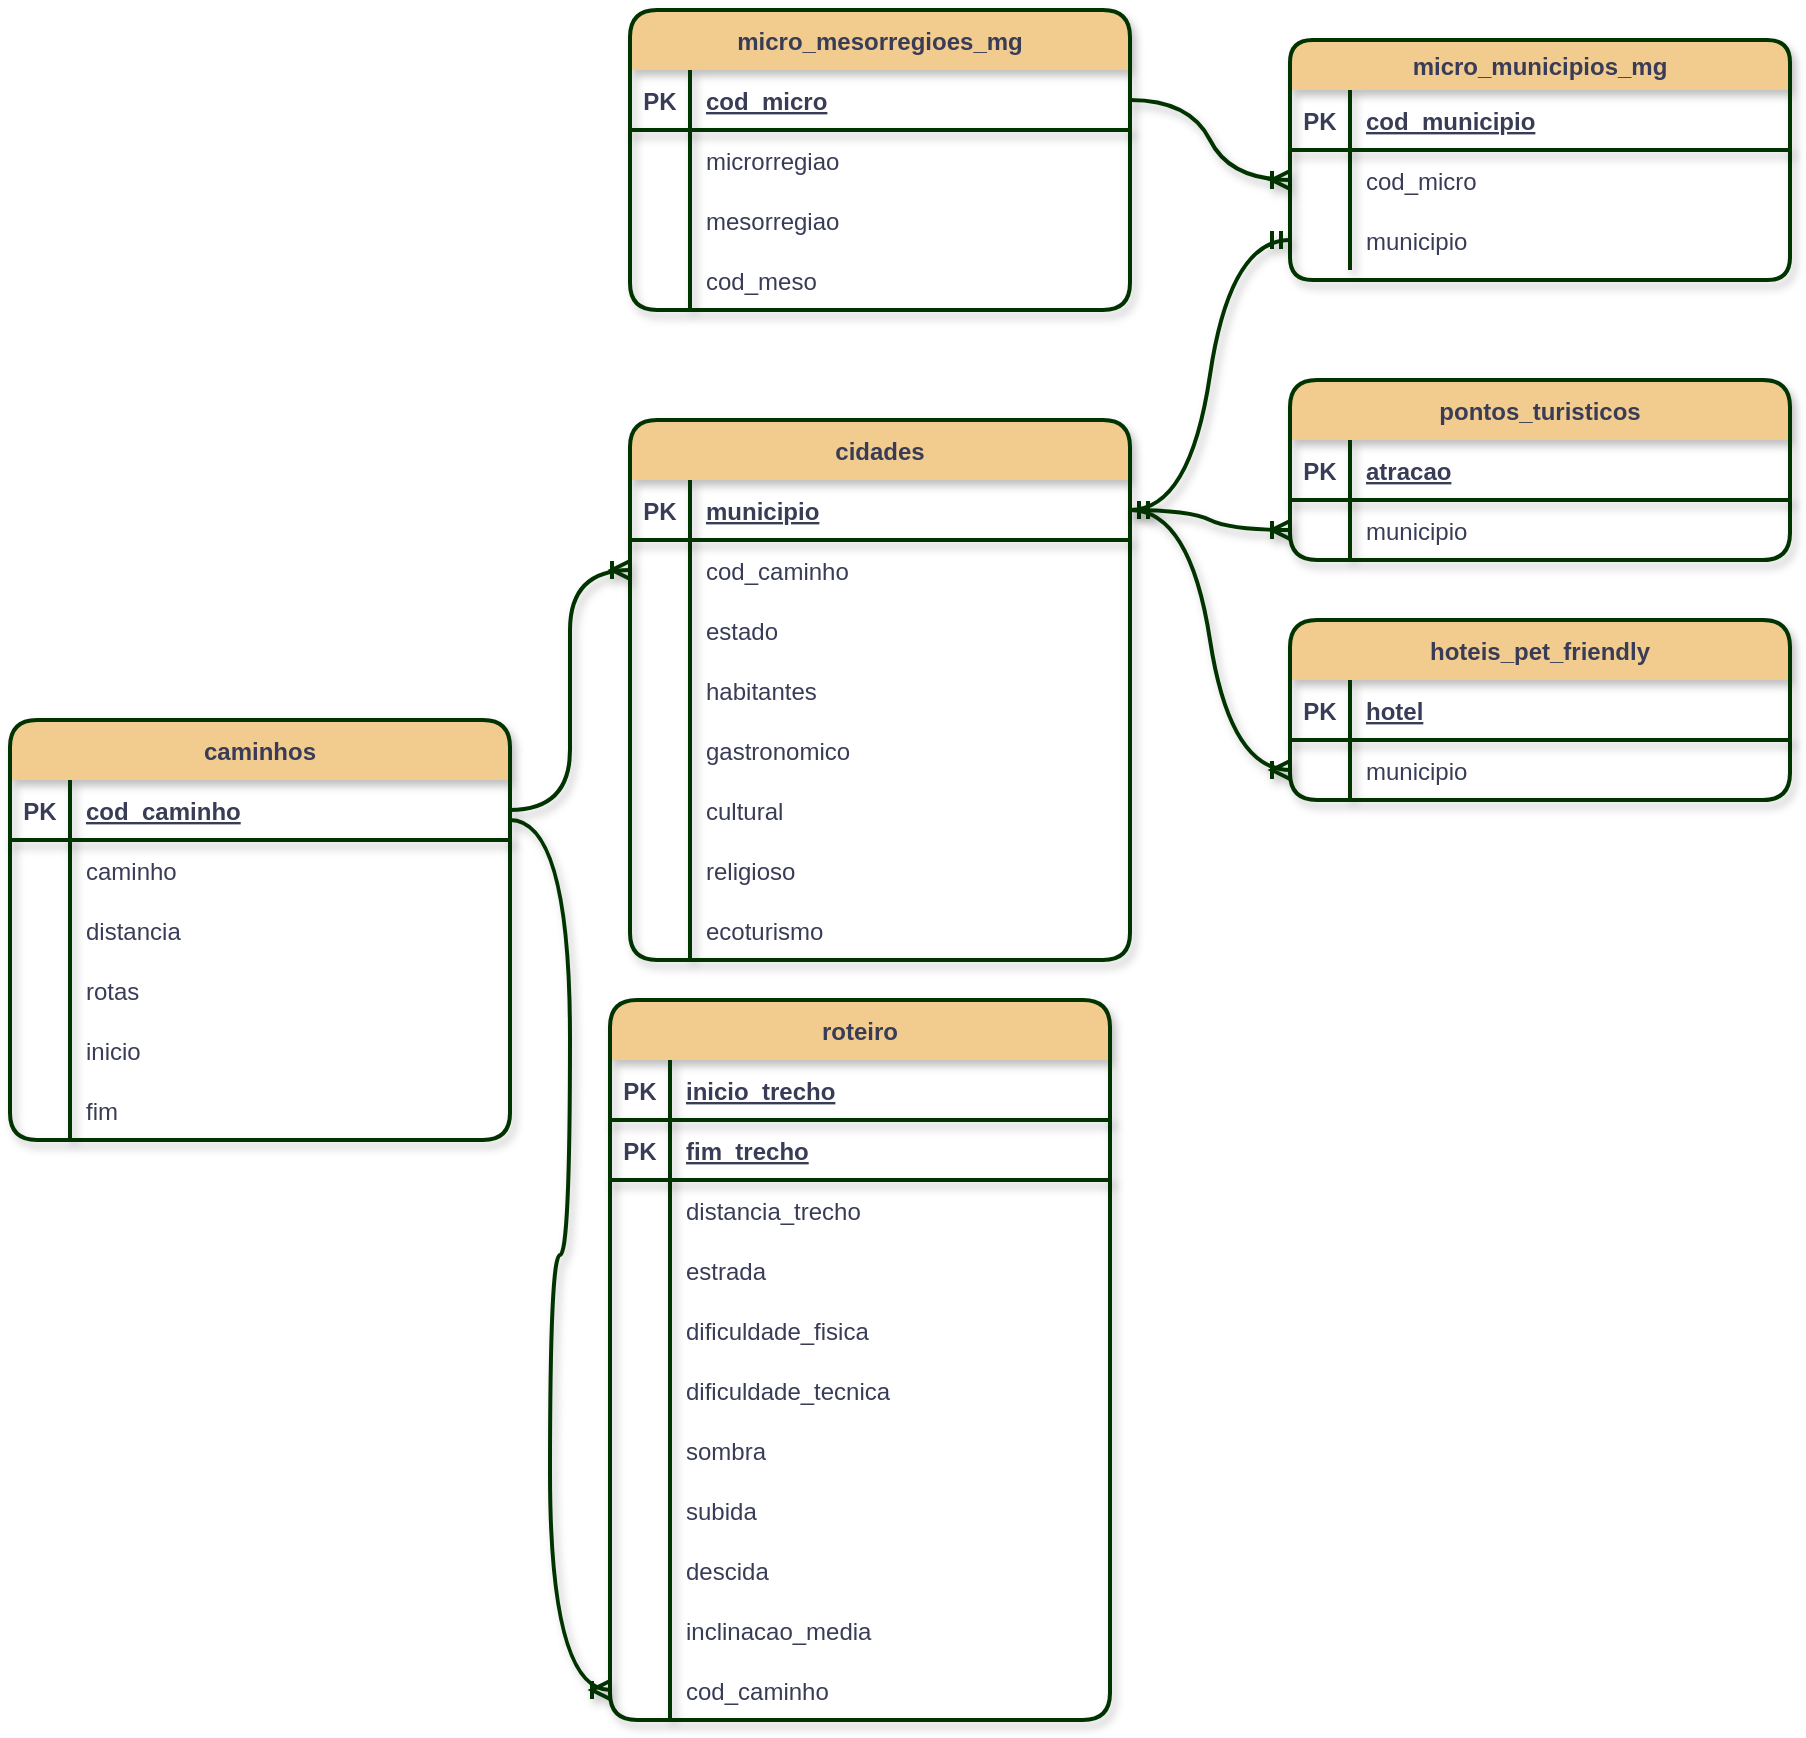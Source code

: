 <mxfile version="17.4.6" type="device"><diagram id="R2lEEEUBdFMjLlhIrx00" name="Page-1"><mxGraphModel dx="4265" dy="479" grid="0" gridSize="10" guides="1" tooltips="1" connect="1" arrows="1" fold="1" page="1" pageScale="1" pageWidth="1700" pageHeight="1100" background="none" math="0" shadow="0" extFonts="Permanent Marker^https://fonts.googleapis.com/css?family=Permanent+Marker"><root><mxCell id="0"/><mxCell id="1" parent="0"/><mxCell id="C-vyLk0tnHw3VtMMgP7b-2" value="cidades" style="shape=table;startSize=30;container=1;collapsible=1;childLayout=tableLayout;fixedRows=1;rowLines=0;fontStyle=1;align=center;resizeLast=1;rounded=1;fillColor=#F2CC8F;strokeColor=#003300;fontColor=#393C56;shadow=1;swimlaneLine=0;strokeWidth=2;" parent="1" vertex="1"><mxGeometry x="-2801" y="323" width="250" height="270" as="geometry"/></mxCell><mxCell id="C-vyLk0tnHw3VtMMgP7b-3" value="" style="shape=partialRectangle;collapsible=0;dropTarget=0;pointerEvents=0;fillColor=none;points=[[0,0.5],[1,0.5]];portConstraint=eastwest;top=0;left=0;right=0;bottom=1;rounded=1;strokeColor=#003300;fontColor=#393C56;shadow=1;swimlaneLine=0;strokeWidth=2;" parent="C-vyLk0tnHw3VtMMgP7b-2" vertex="1"><mxGeometry y="30" width="250" height="30" as="geometry"/></mxCell><mxCell id="C-vyLk0tnHw3VtMMgP7b-4" value="PK" style="shape=partialRectangle;overflow=hidden;connectable=0;fillColor=none;top=0;left=0;bottom=0;right=0;fontStyle=1;rounded=1;strokeColor=#003300;fontColor=#393C56;shadow=1;swimlaneLine=0;strokeWidth=2;" parent="C-vyLk0tnHw3VtMMgP7b-3" vertex="1"><mxGeometry width="30" height="30" as="geometry"><mxRectangle width="30" height="30" as="alternateBounds"/></mxGeometry></mxCell><mxCell id="C-vyLk0tnHw3VtMMgP7b-5" value="municipio" style="shape=partialRectangle;overflow=hidden;connectable=0;fillColor=none;top=0;left=0;bottom=0;right=0;align=left;spacingLeft=6;fontStyle=5;rounded=1;strokeColor=#003300;fontColor=#393C56;shadow=1;swimlaneLine=0;strokeWidth=2;" parent="C-vyLk0tnHw3VtMMgP7b-3" vertex="1"><mxGeometry x="30" width="220" height="30" as="geometry"><mxRectangle width="220" height="30" as="alternateBounds"/></mxGeometry></mxCell><mxCell id="C-vyLk0tnHw3VtMMgP7b-6" value="" style="shape=partialRectangle;collapsible=0;dropTarget=0;pointerEvents=0;fillColor=none;points=[[0,0.5],[1,0.5]];portConstraint=eastwest;top=0;left=0;right=0;bottom=0;rounded=1;strokeColor=#003300;fontColor=#393C56;shadow=1;swimlaneLine=0;strokeWidth=2;" parent="C-vyLk0tnHw3VtMMgP7b-2" vertex="1"><mxGeometry y="60" width="250" height="30" as="geometry"/></mxCell><mxCell id="C-vyLk0tnHw3VtMMgP7b-7" value="" style="shape=partialRectangle;overflow=hidden;connectable=0;fillColor=none;top=0;left=0;bottom=0;right=0;rounded=1;strokeColor=#003300;fontColor=#393C56;shadow=1;swimlaneLine=0;strokeWidth=2;" parent="C-vyLk0tnHw3VtMMgP7b-6" vertex="1"><mxGeometry width="30" height="30" as="geometry"><mxRectangle width="30" height="30" as="alternateBounds"/></mxGeometry></mxCell><mxCell id="C-vyLk0tnHw3VtMMgP7b-8" value="cod_caminho" style="shape=partialRectangle;overflow=hidden;connectable=0;fillColor=none;top=0;left=0;bottom=0;right=0;align=left;spacingLeft=6;rounded=1;strokeColor=#003300;fontColor=#393C56;shadow=1;swimlaneLine=0;strokeWidth=2;" parent="C-vyLk0tnHw3VtMMgP7b-6" vertex="1"><mxGeometry x="30" width="220" height="30" as="geometry"><mxRectangle width="220" height="30" as="alternateBounds"/></mxGeometry></mxCell><mxCell id="C-vyLk0tnHw3VtMMgP7b-9" value="" style="shape=partialRectangle;collapsible=0;dropTarget=0;pointerEvents=0;fillColor=none;points=[[0,0.5],[1,0.5]];portConstraint=eastwest;top=0;left=0;right=0;bottom=0;rounded=1;strokeColor=#003300;fontColor=#393C56;shadow=1;swimlaneLine=0;strokeWidth=2;" parent="C-vyLk0tnHw3VtMMgP7b-2" vertex="1"><mxGeometry y="90" width="250" height="30" as="geometry"/></mxCell><mxCell id="C-vyLk0tnHw3VtMMgP7b-10" value="" style="shape=partialRectangle;overflow=hidden;connectable=0;fillColor=none;top=0;left=0;bottom=0;right=0;rounded=1;strokeColor=#003300;fontColor=#393C56;shadow=1;swimlaneLine=0;strokeWidth=2;" parent="C-vyLk0tnHw3VtMMgP7b-9" vertex="1"><mxGeometry width="30" height="30" as="geometry"><mxRectangle width="30" height="30" as="alternateBounds"/></mxGeometry></mxCell><mxCell id="C-vyLk0tnHw3VtMMgP7b-11" value="estado" style="shape=partialRectangle;overflow=hidden;connectable=0;fillColor=none;top=0;left=0;bottom=0;right=0;align=left;spacingLeft=6;rounded=1;strokeColor=#003300;fontColor=#393C56;shadow=1;swimlaneLine=0;strokeWidth=2;" parent="C-vyLk0tnHw3VtMMgP7b-9" vertex="1"><mxGeometry x="30" width="220" height="30" as="geometry"><mxRectangle width="220" height="30" as="alternateBounds"/></mxGeometry></mxCell><mxCell id="z3Xv3jZeaqeM6f0iWQsN-50" value="" style="shape=partialRectangle;collapsible=0;dropTarget=0;pointerEvents=0;fillColor=none;points=[[0,0.5],[1,0.5]];portConstraint=eastwest;top=0;left=0;right=0;bottom=0;rounded=1;strokeColor=#003300;fontColor=#393C56;shadow=1;swimlaneLine=0;strokeWidth=2;" vertex="1" parent="C-vyLk0tnHw3VtMMgP7b-2"><mxGeometry y="120" width="250" height="30" as="geometry"/></mxCell><mxCell id="z3Xv3jZeaqeM6f0iWQsN-51" value="" style="shape=partialRectangle;overflow=hidden;connectable=0;fillColor=none;top=0;left=0;bottom=0;right=0;rounded=1;strokeColor=#003300;fontColor=#393C56;shadow=1;swimlaneLine=0;strokeWidth=2;" vertex="1" parent="z3Xv3jZeaqeM6f0iWQsN-50"><mxGeometry width="30" height="30" as="geometry"><mxRectangle width="30" height="30" as="alternateBounds"/></mxGeometry></mxCell><mxCell id="z3Xv3jZeaqeM6f0iWQsN-52" value="habitantes" style="shape=partialRectangle;overflow=hidden;connectable=0;fillColor=none;top=0;left=0;bottom=0;right=0;align=left;spacingLeft=6;rounded=1;strokeColor=#003300;fontColor=#393C56;shadow=1;swimlaneLine=0;strokeWidth=2;" vertex="1" parent="z3Xv3jZeaqeM6f0iWQsN-50"><mxGeometry x="30" width="220" height="30" as="geometry"><mxRectangle width="220" height="30" as="alternateBounds"/></mxGeometry></mxCell><mxCell id="z3Xv3jZeaqeM6f0iWQsN-53" value="" style="shape=partialRectangle;collapsible=0;dropTarget=0;pointerEvents=0;fillColor=none;points=[[0,0.5],[1,0.5]];portConstraint=eastwest;top=0;left=0;right=0;bottom=0;rounded=1;strokeColor=#003300;fontColor=#393C56;shadow=1;swimlaneLine=0;strokeWidth=2;" vertex="1" parent="C-vyLk0tnHw3VtMMgP7b-2"><mxGeometry y="150" width="250" height="30" as="geometry"/></mxCell><mxCell id="z3Xv3jZeaqeM6f0iWQsN-54" value="" style="shape=partialRectangle;overflow=hidden;connectable=0;fillColor=none;top=0;left=0;bottom=0;right=0;rounded=1;strokeColor=#003300;fontColor=#393C56;shadow=1;swimlaneLine=0;strokeWidth=2;" vertex="1" parent="z3Xv3jZeaqeM6f0iWQsN-53"><mxGeometry width="30" height="30" as="geometry"><mxRectangle width="30" height="30" as="alternateBounds"/></mxGeometry></mxCell><mxCell id="z3Xv3jZeaqeM6f0iWQsN-55" value="gastronomico" style="shape=partialRectangle;overflow=hidden;connectable=0;fillColor=none;top=0;left=0;bottom=0;right=0;align=left;spacingLeft=6;rounded=1;strokeColor=#003300;fontColor=#393C56;shadow=1;swimlaneLine=0;strokeWidth=2;" vertex="1" parent="z3Xv3jZeaqeM6f0iWQsN-53"><mxGeometry x="30" width="220" height="30" as="geometry"><mxRectangle width="220" height="30" as="alternateBounds"/></mxGeometry></mxCell><mxCell id="z3Xv3jZeaqeM6f0iWQsN-63" value="" style="shape=partialRectangle;collapsible=0;dropTarget=0;pointerEvents=0;fillColor=none;points=[[0,0.5],[1,0.5]];portConstraint=eastwest;top=0;left=0;right=0;bottom=0;rounded=1;strokeColor=#003300;fontColor=#393C56;shadow=1;swimlaneLine=0;strokeWidth=2;" vertex="1" parent="C-vyLk0tnHw3VtMMgP7b-2"><mxGeometry y="180" width="250" height="30" as="geometry"/></mxCell><mxCell id="z3Xv3jZeaqeM6f0iWQsN-64" value="" style="shape=partialRectangle;overflow=hidden;connectable=0;fillColor=none;top=0;left=0;bottom=0;right=0;rounded=1;strokeColor=#003300;fontColor=#393C56;shadow=1;swimlaneLine=0;strokeWidth=2;" vertex="1" parent="z3Xv3jZeaqeM6f0iWQsN-63"><mxGeometry width="30" height="30" as="geometry"><mxRectangle width="30" height="30" as="alternateBounds"/></mxGeometry></mxCell><mxCell id="z3Xv3jZeaqeM6f0iWQsN-65" value="cultural" style="shape=partialRectangle;overflow=hidden;connectable=0;fillColor=none;top=0;left=0;bottom=0;right=0;align=left;spacingLeft=6;rounded=1;strokeColor=#003300;fontColor=#393C56;shadow=1;swimlaneLine=0;strokeWidth=2;" vertex="1" parent="z3Xv3jZeaqeM6f0iWQsN-63"><mxGeometry x="30" width="220" height="30" as="geometry"><mxRectangle width="220" height="30" as="alternateBounds"/></mxGeometry></mxCell><mxCell id="z3Xv3jZeaqeM6f0iWQsN-60" value="" style="shape=partialRectangle;collapsible=0;dropTarget=0;pointerEvents=0;fillColor=none;points=[[0,0.5],[1,0.5]];portConstraint=eastwest;top=0;left=0;right=0;bottom=0;rounded=1;strokeColor=#003300;fontColor=#393C56;shadow=1;swimlaneLine=0;strokeWidth=2;" vertex="1" parent="C-vyLk0tnHw3VtMMgP7b-2"><mxGeometry y="210" width="250" height="30" as="geometry"/></mxCell><mxCell id="z3Xv3jZeaqeM6f0iWQsN-61" value="" style="shape=partialRectangle;overflow=hidden;connectable=0;fillColor=none;top=0;left=0;bottom=0;right=0;rounded=1;strokeColor=#003300;fontColor=#393C56;shadow=1;swimlaneLine=0;strokeWidth=2;" vertex="1" parent="z3Xv3jZeaqeM6f0iWQsN-60"><mxGeometry width="30" height="30" as="geometry"><mxRectangle width="30" height="30" as="alternateBounds"/></mxGeometry></mxCell><mxCell id="z3Xv3jZeaqeM6f0iWQsN-62" value="religioso" style="shape=partialRectangle;overflow=hidden;connectable=0;fillColor=none;top=0;left=0;bottom=0;right=0;align=left;spacingLeft=6;rounded=1;strokeColor=#003300;fontColor=#393C56;shadow=1;swimlaneLine=0;strokeWidth=2;" vertex="1" parent="z3Xv3jZeaqeM6f0iWQsN-60"><mxGeometry x="30" width="220" height="30" as="geometry"><mxRectangle width="220" height="30" as="alternateBounds"/></mxGeometry></mxCell><mxCell id="z3Xv3jZeaqeM6f0iWQsN-56" value="" style="shape=partialRectangle;collapsible=0;dropTarget=0;pointerEvents=0;fillColor=none;points=[[0,0.5],[1,0.5]];portConstraint=eastwest;top=0;left=0;right=0;bottom=0;rounded=1;strokeColor=#003300;fontColor=#393C56;shadow=1;swimlaneLine=0;strokeWidth=2;" vertex="1" parent="C-vyLk0tnHw3VtMMgP7b-2"><mxGeometry y="240" width="250" height="30" as="geometry"/></mxCell><mxCell id="z3Xv3jZeaqeM6f0iWQsN-57" value="" style="shape=partialRectangle;overflow=hidden;connectable=0;fillColor=none;top=0;left=0;bottom=0;right=0;rounded=1;strokeColor=#003300;fontColor=#393C56;shadow=1;swimlaneLine=0;strokeWidth=2;" vertex="1" parent="z3Xv3jZeaqeM6f0iWQsN-56"><mxGeometry width="30" height="30" as="geometry"><mxRectangle width="30" height="30" as="alternateBounds"/></mxGeometry></mxCell><mxCell id="z3Xv3jZeaqeM6f0iWQsN-58" value="ecoturismo" style="shape=partialRectangle;overflow=hidden;connectable=0;fillColor=none;top=0;left=0;bottom=0;right=0;align=left;spacingLeft=6;rounded=1;strokeColor=#003300;fontColor=#393C56;shadow=1;swimlaneLine=0;strokeWidth=2;" vertex="1" parent="z3Xv3jZeaqeM6f0iWQsN-56"><mxGeometry x="30" width="220" height="30" as="geometry"><mxRectangle width="220" height="30" as="alternateBounds"/></mxGeometry></mxCell><mxCell id="C-vyLk0tnHw3VtMMgP7b-13" value="hoteis_pet_friendly" style="shape=table;startSize=30;container=1;collapsible=1;childLayout=tableLayout;fixedRows=1;rowLines=0;fontStyle=1;align=center;resizeLast=1;rounded=1;fillColor=#F2CC8F;strokeColor=#003300;fontColor=#393C56;shadow=1;swimlaneLine=0;strokeWidth=2;" parent="1" vertex="1"><mxGeometry x="-2471" y="423" width="250" height="90" as="geometry"/></mxCell><mxCell id="C-vyLk0tnHw3VtMMgP7b-14" value="" style="shape=partialRectangle;collapsible=0;dropTarget=0;pointerEvents=0;fillColor=none;points=[[0,0.5],[1,0.5]];portConstraint=eastwest;top=0;left=0;right=0;bottom=1;rounded=1;strokeColor=#003300;fontColor=#393C56;shadow=1;swimlaneLine=0;strokeWidth=2;" parent="C-vyLk0tnHw3VtMMgP7b-13" vertex="1"><mxGeometry y="30" width="250" height="30" as="geometry"/></mxCell><mxCell id="C-vyLk0tnHw3VtMMgP7b-15" value="PK" style="shape=partialRectangle;overflow=hidden;connectable=0;fillColor=none;top=0;left=0;bottom=0;right=0;fontStyle=1;rounded=1;strokeColor=#003300;fontColor=#393C56;shadow=1;swimlaneLine=0;strokeWidth=2;" parent="C-vyLk0tnHw3VtMMgP7b-14" vertex="1"><mxGeometry width="30" height="30" as="geometry"><mxRectangle width="30" height="30" as="alternateBounds"/></mxGeometry></mxCell><mxCell id="C-vyLk0tnHw3VtMMgP7b-16" value="hotel" style="shape=partialRectangle;overflow=hidden;connectable=0;fillColor=none;top=0;left=0;bottom=0;right=0;align=left;spacingLeft=6;fontStyle=5;rounded=1;strokeColor=#003300;fontColor=#393C56;shadow=1;swimlaneLine=0;strokeWidth=2;" parent="C-vyLk0tnHw3VtMMgP7b-14" vertex="1"><mxGeometry x="30" width="220" height="30" as="geometry"><mxRectangle width="220" height="30" as="alternateBounds"/></mxGeometry></mxCell><mxCell id="C-vyLk0tnHw3VtMMgP7b-17" value="" style="shape=partialRectangle;collapsible=0;dropTarget=0;pointerEvents=0;fillColor=none;points=[[0,0.5],[1,0.5]];portConstraint=eastwest;top=0;left=0;right=0;bottom=0;rounded=1;strokeColor=#003300;fontColor=#393C56;shadow=1;swimlaneLine=0;strokeWidth=2;" parent="C-vyLk0tnHw3VtMMgP7b-13" vertex="1"><mxGeometry y="60" width="250" height="30" as="geometry"/></mxCell><mxCell id="C-vyLk0tnHw3VtMMgP7b-18" value="" style="shape=partialRectangle;overflow=hidden;connectable=0;fillColor=none;top=0;left=0;bottom=0;right=0;rounded=1;strokeColor=#003300;fontColor=#393C56;shadow=1;swimlaneLine=0;strokeWidth=2;" parent="C-vyLk0tnHw3VtMMgP7b-17" vertex="1"><mxGeometry width="30" height="30" as="geometry"><mxRectangle width="30" height="30" as="alternateBounds"/></mxGeometry></mxCell><mxCell id="C-vyLk0tnHw3VtMMgP7b-19" value="municipio" style="shape=partialRectangle;overflow=hidden;connectable=0;fillColor=none;top=0;left=0;bottom=0;right=0;align=left;spacingLeft=6;rounded=1;strokeColor=#003300;fontColor=#393C56;shadow=1;swimlaneLine=0;strokeWidth=2;" parent="C-vyLk0tnHw3VtMMgP7b-17" vertex="1"><mxGeometry x="30" width="220" height="30" as="geometry"><mxRectangle width="220" height="30" as="alternateBounds"/></mxGeometry></mxCell><mxCell id="C-vyLk0tnHw3VtMMgP7b-23" value="caminhos" style="shape=table;startSize=30;container=1;collapsible=1;childLayout=tableLayout;fixedRows=1;rowLines=0;fontStyle=1;align=center;resizeLast=1;rounded=1;fillColor=#F2CC8F;strokeColor=#003300;fontColor=#393C56;swimlaneFillColor=none;gradientColor=none;shadow=1;swimlaneLine=0;strokeWidth=2;" parent="1" vertex="1"><mxGeometry x="-3111" y="473" width="250" height="210" as="geometry"/></mxCell><mxCell id="C-vyLk0tnHw3VtMMgP7b-24" value="" style="shape=partialRectangle;collapsible=0;dropTarget=0;pointerEvents=0;fillColor=none;points=[[0,0.5],[1,0.5]];portConstraint=eastwest;top=0;left=0;right=0;bottom=1;rounded=1;strokeColor=#003300;fontColor=#393C56;shadow=1;swimlaneLine=0;strokeWidth=2;" parent="C-vyLk0tnHw3VtMMgP7b-23" vertex="1"><mxGeometry y="30" width="250" height="30" as="geometry"/></mxCell><mxCell id="C-vyLk0tnHw3VtMMgP7b-25" value="PK" style="shape=partialRectangle;overflow=hidden;connectable=0;fillColor=none;top=0;left=0;bottom=0;right=0;fontStyle=1;rounded=1;strokeColor=#003300;fontColor=#393C56;shadow=1;swimlaneLine=0;strokeWidth=2;" parent="C-vyLk0tnHw3VtMMgP7b-24" vertex="1"><mxGeometry width="30" height="30" as="geometry"><mxRectangle width="30" height="30" as="alternateBounds"/></mxGeometry></mxCell><mxCell id="C-vyLk0tnHw3VtMMgP7b-26" value="cod_caminho" style="shape=partialRectangle;overflow=hidden;connectable=0;fillColor=none;top=0;left=0;bottom=0;right=0;align=left;spacingLeft=6;fontStyle=5;rounded=1;strokeColor=#003300;fontColor=#393C56;shadow=1;swimlaneLine=0;strokeWidth=2;" parent="C-vyLk0tnHw3VtMMgP7b-24" vertex="1"><mxGeometry x="30" width="220" height="30" as="geometry"><mxRectangle width="220" height="30" as="alternateBounds"/></mxGeometry></mxCell><mxCell id="C-vyLk0tnHw3VtMMgP7b-27" value="" style="shape=partialRectangle;collapsible=0;dropTarget=0;pointerEvents=0;fillColor=none;points=[[0,0.5],[1,0.5]];portConstraint=eastwest;top=0;left=0;right=0;bottom=0;rounded=1;strokeColor=#003300;fontColor=#393C56;shadow=1;swimlaneLine=0;strokeWidth=2;" parent="C-vyLk0tnHw3VtMMgP7b-23" vertex="1"><mxGeometry y="60" width="250" height="30" as="geometry"/></mxCell><mxCell id="C-vyLk0tnHw3VtMMgP7b-28" value="" style="shape=partialRectangle;overflow=hidden;connectable=0;fillColor=none;top=0;left=0;bottom=0;right=0;rounded=1;strokeColor=#003300;fontColor=#393C56;shadow=1;swimlaneLine=0;strokeWidth=2;" parent="C-vyLk0tnHw3VtMMgP7b-27" vertex="1"><mxGeometry width="30" height="30" as="geometry"><mxRectangle width="30" height="30" as="alternateBounds"/></mxGeometry></mxCell><mxCell id="C-vyLk0tnHw3VtMMgP7b-29" value="caminho" style="shape=partialRectangle;overflow=hidden;connectable=0;fillColor=none;top=0;left=0;bottom=0;right=0;align=left;spacingLeft=6;rounded=1;strokeColor=#003300;fontColor=#393C56;shadow=1;swimlaneLine=0;strokeWidth=2;" parent="C-vyLk0tnHw3VtMMgP7b-27" vertex="1"><mxGeometry x="30" width="220" height="30" as="geometry"><mxRectangle width="220" height="30" as="alternateBounds"/></mxGeometry></mxCell><mxCell id="z3Xv3jZeaqeM6f0iWQsN-38" value="" style="shape=partialRectangle;collapsible=0;dropTarget=0;pointerEvents=0;fillColor=none;points=[[0,0.5],[1,0.5]];portConstraint=eastwest;top=0;left=0;right=0;bottom=0;rounded=1;strokeColor=#003300;fontColor=#393C56;shadow=1;swimlaneLine=0;strokeWidth=2;" vertex="1" parent="C-vyLk0tnHw3VtMMgP7b-23"><mxGeometry y="90" width="250" height="30" as="geometry"/></mxCell><mxCell id="z3Xv3jZeaqeM6f0iWQsN-39" value="" style="shape=partialRectangle;overflow=hidden;connectable=0;fillColor=none;top=0;left=0;bottom=0;right=0;rounded=1;strokeColor=#003300;fontColor=#393C56;shadow=1;swimlaneLine=0;strokeWidth=2;" vertex="1" parent="z3Xv3jZeaqeM6f0iWQsN-38"><mxGeometry width="30" height="30" as="geometry"><mxRectangle width="30" height="30" as="alternateBounds"/></mxGeometry></mxCell><mxCell id="z3Xv3jZeaqeM6f0iWQsN-40" value="distancia" style="shape=partialRectangle;overflow=hidden;connectable=0;fillColor=none;top=0;left=0;bottom=0;right=0;align=left;spacingLeft=6;rounded=1;strokeColor=#003300;fontColor=#393C56;shadow=1;swimlaneLine=0;strokeWidth=2;" vertex="1" parent="z3Xv3jZeaqeM6f0iWQsN-38"><mxGeometry x="30" width="220" height="30" as="geometry"><mxRectangle width="220" height="30" as="alternateBounds"/></mxGeometry></mxCell><mxCell id="z3Xv3jZeaqeM6f0iWQsN-41" value="" style="shape=partialRectangle;collapsible=0;dropTarget=0;pointerEvents=0;fillColor=none;points=[[0,0.5],[1,0.5]];portConstraint=eastwest;top=0;left=0;right=0;bottom=0;rounded=1;strokeColor=#003300;fontColor=#393C56;shadow=1;swimlaneLine=0;strokeWidth=2;" vertex="1" parent="C-vyLk0tnHw3VtMMgP7b-23"><mxGeometry y="120" width="250" height="30" as="geometry"/></mxCell><mxCell id="z3Xv3jZeaqeM6f0iWQsN-42" value="" style="shape=partialRectangle;overflow=hidden;connectable=0;fillColor=none;top=0;left=0;bottom=0;right=0;rounded=1;strokeColor=#003300;fontColor=#393C56;shadow=1;swimlaneLine=0;strokeWidth=2;" vertex="1" parent="z3Xv3jZeaqeM6f0iWQsN-41"><mxGeometry width="30" height="30" as="geometry"><mxRectangle width="30" height="30" as="alternateBounds"/></mxGeometry></mxCell><mxCell id="z3Xv3jZeaqeM6f0iWQsN-43" value="rotas" style="shape=partialRectangle;overflow=hidden;connectable=0;fillColor=none;top=0;left=0;bottom=0;right=0;align=left;spacingLeft=6;rounded=1;strokeColor=#003300;fontColor=#393C56;shadow=1;swimlaneLine=0;strokeWidth=2;" vertex="1" parent="z3Xv3jZeaqeM6f0iWQsN-41"><mxGeometry x="30" width="220" height="30" as="geometry"><mxRectangle width="220" height="30" as="alternateBounds"/></mxGeometry></mxCell><mxCell id="z3Xv3jZeaqeM6f0iWQsN-44" value="" style="shape=partialRectangle;collapsible=0;dropTarget=0;pointerEvents=0;fillColor=none;points=[[0,0.5],[1,0.5]];portConstraint=eastwest;top=0;left=0;right=0;bottom=0;rounded=1;strokeColor=#003300;fontColor=#393C56;shadow=1;swimlaneLine=0;strokeWidth=2;" vertex="1" parent="C-vyLk0tnHw3VtMMgP7b-23"><mxGeometry y="150" width="250" height="30" as="geometry"/></mxCell><mxCell id="z3Xv3jZeaqeM6f0iWQsN-45" value="" style="shape=partialRectangle;overflow=hidden;connectable=0;fillColor=none;top=0;left=0;bottom=0;right=0;rounded=1;strokeColor=#003300;fontColor=#393C56;shadow=1;swimlaneLine=0;strokeWidth=2;" vertex="1" parent="z3Xv3jZeaqeM6f0iWQsN-44"><mxGeometry width="30" height="30" as="geometry"><mxRectangle width="30" height="30" as="alternateBounds"/></mxGeometry></mxCell><mxCell id="z3Xv3jZeaqeM6f0iWQsN-46" value="inicio" style="shape=partialRectangle;overflow=hidden;connectable=0;fillColor=none;top=0;left=0;bottom=0;right=0;align=left;spacingLeft=6;rounded=1;strokeColor=#003300;fontColor=#393C56;shadow=1;swimlaneLine=0;strokeWidth=2;" vertex="1" parent="z3Xv3jZeaqeM6f0iWQsN-44"><mxGeometry x="30" width="220" height="30" as="geometry"><mxRectangle width="220" height="30" as="alternateBounds"/></mxGeometry></mxCell><mxCell id="z3Xv3jZeaqeM6f0iWQsN-47" value="" style="shape=partialRectangle;collapsible=0;dropTarget=0;pointerEvents=0;fillColor=none;points=[[0,0.5],[1,0.5]];portConstraint=eastwest;top=0;left=0;right=0;bottom=0;rounded=1;strokeColor=#003300;fontColor=#393C56;shadow=1;swimlaneLine=0;strokeWidth=2;" vertex="1" parent="C-vyLk0tnHw3VtMMgP7b-23"><mxGeometry y="180" width="250" height="30" as="geometry"/></mxCell><mxCell id="z3Xv3jZeaqeM6f0iWQsN-48" value="" style="shape=partialRectangle;overflow=hidden;connectable=0;fillColor=none;top=0;left=0;bottom=0;right=0;rounded=1;strokeColor=#003300;fontColor=#393C56;shadow=1;swimlaneLine=0;strokeWidth=2;" vertex="1" parent="z3Xv3jZeaqeM6f0iWQsN-47"><mxGeometry width="30" height="30" as="geometry"><mxRectangle width="30" height="30" as="alternateBounds"/></mxGeometry></mxCell><mxCell id="z3Xv3jZeaqeM6f0iWQsN-49" value="fim" style="shape=partialRectangle;overflow=hidden;connectable=0;fillColor=none;top=0;left=0;bottom=0;right=0;align=left;spacingLeft=6;rounded=1;strokeColor=#003300;fontColor=#393C56;shadow=1;swimlaneLine=0;strokeWidth=2;" vertex="1" parent="z3Xv3jZeaqeM6f0iWQsN-47"><mxGeometry x="30" width="220" height="30" as="geometry"><mxRectangle width="220" height="30" as="alternateBounds"/></mxGeometry></mxCell><object label="micro_mesorregioes_mg" id="z3Xv3jZeaqeM6f0iWQsN-1"><mxCell style="shape=table;startSize=30;container=1;collapsible=1;childLayout=tableLayout;fixedRows=1;rowLines=0;fontStyle=1;align=center;resizeLast=1;rounded=1;fillColor=#F2CC8F;strokeColor=#003300;fontColor=#393C56;shadow=1;swimlaneLine=0;strokeWidth=2;" vertex="1" parent="1"><mxGeometry x="-2801" y="118" width="250" height="150" as="geometry"><mxRectangle x="50" y="30" width="160" height="30" as="alternateBounds"/></mxGeometry></mxCell></object><mxCell id="z3Xv3jZeaqeM6f0iWQsN-2" value="" style="shape=partialRectangle;collapsible=0;dropTarget=0;pointerEvents=0;fillColor=none;points=[[0,0.5],[1,0.5]];portConstraint=eastwest;top=0;left=0;right=0;bottom=1;rounded=1;strokeColor=#003300;fontColor=#393C56;shadow=1;swimlaneLine=0;strokeWidth=2;" vertex="1" parent="z3Xv3jZeaqeM6f0iWQsN-1"><mxGeometry y="30" width="250" height="30" as="geometry"/></mxCell><mxCell id="z3Xv3jZeaqeM6f0iWQsN-3" value="PK" style="shape=partialRectangle;overflow=hidden;connectable=0;fillColor=none;top=0;left=0;bottom=0;right=0;fontStyle=1;rounded=1;strokeColor=#003300;fontColor=#393C56;shadow=1;swimlaneLine=0;strokeWidth=2;" vertex="1" parent="z3Xv3jZeaqeM6f0iWQsN-2"><mxGeometry width="30" height="30" as="geometry"><mxRectangle width="30" height="30" as="alternateBounds"/></mxGeometry></mxCell><mxCell id="z3Xv3jZeaqeM6f0iWQsN-4" value="cod_micro" style="shape=partialRectangle;overflow=hidden;connectable=0;fillColor=none;top=0;left=0;bottom=0;right=0;align=left;spacingLeft=6;fontStyle=5;rounded=1;strokeColor=#003300;fontColor=#393C56;shadow=1;swimlaneLine=0;strokeWidth=2;" vertex="1" parent="z3Xv3jZeaqeM6f0iWQsN-2"><mxGeometry x="30" width="220" height="30" as="geometry"><mxRectangle width="220" height="30" as="alternateBounds"/></mxGeometry></mxCell><mxCell id="z3Xv3jZeaqeM6f0iWQsN-5" value="" style="shape=partialRectangle;collapsible=0;dropTarget=0;pointerEvents=0;fillColor=none;points=[[0,0.5],[1,0.5]];portConstraint=eastwest;top=0;left=0;right=0;bottom=0;rounded=1;strokeColor=#003300;fontColor=#393C56;shadow=1;swimlaneLine=0;strokeWidth=2;" vertex="1" parent="z3Xv3jZeaqeM6f0iWQsN-1"><mxGeometry y="60" width="250" height="30" as="geometry"/></mxCell><mxCell id="z3Xv3jZeaqeM6f0iWQsN-6" value="" style="shape=partialRectangle;overflow=hidden;connectable=0;fillColor=none;top=0;left=0;bottom=0;right=0;rounded=1;strokeColor=#003300;fontColor=#393C56;shadow=1;swimlaneLine=0;strokeWidth=2;" vertex="1" parent="z3Xv3jZeaqeM6f0iWQsN-5"><mxGeometry width="30" height="30" as="geometry"><mxRectangle width="30" height="30" as="alternateBounds"/></mxGeometry></mxCell><mxCell id="z3Xv3jZeaqeM6f0iWQsN-7" value="microrregiao" style="shape=partialRectangle;overflow=hidden;connectable=0;fillColor=none;top=0;left=0;bottom=0;right=0;align=left;spacingLeft=6;rounded=1;strokeColor=#003300;fontColor=#393C56;shadow=1;swimlaneLine=0;strokeWidth=2;" vertex="1" parent="z3Xv3jZeaqeM6f0iWQsN-5"><mxGeometry x="30" width="220" height="30" as="geometry"><mxRectangle width="220" height="30" as="alternateBounds"/></mxGeometry></mxCell><mxCell id="z3Xv3jZeaqeM6f0iWQsN-8" value="" style="shape=partialRectangle;collapsible=0;dropTarget=0;pointerEvents=0;fillColor=none;points=[[0,0.5],[1,0.5]];portConstraint=eastwest;top=0;left=0;right=0;bottom=0;rounded=1;strokeColor=#003300;fontColor=#393C56;shadow=1;swimlaneLine=0;strokeWidth=2;" vertex="1" parent="z3Xv3jZeaqeM6f0iWQsN-1"><mxGeometry y="90" width="250" height="30" as="geometry"/></mxCell><mxCell id="z3Xv3jZeaqeM6f0iWQsN-9" value="" style="shape=partialRectangle;overflow=hidden;connectable=0;fillColor=none;top=0;left=0;bottom=0;right=0;rounded=1;strokeColor=#003300;fontColor=#393C56;shadow=1;swimlaneLine=0;strokeWidth=2;" vertex="1" parent="z3Xv3jZeaqeM6f0iWQsN-8"><mxGeometry width="30" height="30" as="geometry"><mxRectangle width="30" height="30" as="alternateBounds"/></mxGeometry></mxCell><mxCell id="z3Xv3jZeaqeM6f0iWQsN-10" value="mesorregiao" style="shape=partialRectangle;overflow=hidden;connectable=0;fillColor=none;top=0;left=0;bottom=0;right=0;align=left;spacingLeft=6;rounded=1;strokeColor=#003300;fontColor=#393C56;shadow=1;swimlaneLine=0;strokeWidth=2;" vertex="1" parent="z3Xv3jZeaqeM6f0iWQsN-8"><mxGeometry x="30" width="220" height="30" as="geometry"><mxRectangle width="220" height="30" as="alternateBounds"/></mxGeometry></mxCell><mxCell id="z3Xv3jZeaqeM6f0iWQsN-34" value="" style="shape=partialRectangle;collapsible=0;dropTarget=0;pointerEvents=0;fillColor=none;points=[[0,0.5],[1,0.5]];portConstraint=eastwest;top=0;left=0;right=0;bottom=0;rounded=1;strokeColor=#003300;fontColor=#393C56;shadow=1;swimlaneLine=0;strokeWidth=2;" vertex="1" parent="z3Xv3jZeaqeM6f0iWQsN-1"><mxGeometry y="120" width="250" height="30" as="geometry"/></mxCell><mxCell id="z3Xv3jZeaqeM6f0iWQsN-35" value="" style="shape=partialRectangle;overflow=hidden;connectable=0;fillColor=none;top=0;left=0;bottom=0;right=0;rounded=1;strokeColor=#003300;fontColor=#393C56;shadow=1;swimlaneLine=0;strokeWidth=2;" vertex="1" parent="z3Xv3jZeaqeM6f0iWQsN-34"><mxGeometry width="30" height="30" as="geometry"><mxRectangle width="30" height="30" as="alternateBounds"/></mxGeometry></mxCell><mxCell id="z3Xv3jZeaqeM6f0iWQsN-36" value="cod_meso" style="shape=partialRectangle;overflow=hidden;connectable=0;fillColor=none;top=0;left=0;bottom=0;right=0;align=left;spacingLeft=6;rounded=1;strokeColor=#003300;fontColor=#393C56;shadow=1;swimlaneLine=0;strokeWidth=2;" vertex="1" parent="z3Xv3jZeaqeM6f0iWQsN-34"><mxGeometry x="30" width="220" height="30" as="geometry"><mxRectangle width="220" height="30" as="alternateBounds"/></mxGeometry></mxCell><mxCell id="z3Xv3jZeaqeM6f0iWQsN-11" value="micro_municipios_mg" style="shape=table;startSize=25;container=1;collapsible=1;childLayout=tableLayout;fixedRows=1;rowLines=0;fontStyle=1;align=center;resizeLast=1;rounded=1;fillColor=#F2CC8F;strokeColor=#003300;fontColor=#393C56;shadow=1;swimlaneLine=0;strokeWidth=2;" vertex="1" parent="1"><mxGeometry x="-2471" y="133" width="250" height="120" as="geometry"/></mxCell><mxCell id="z3Xv3jZeaqeM6f0iWQsN-12" value="" style="shape=partialRectangle;collapsible=0;dropTarget=0;pointerEvents=0;fillColor=none;points=[[0,0.5],[1,0.5]];portConstraint=eastwest;top=0;left=0;right=0;bottom=1;rounded=1;strokeColor=#003300;fontColor=#393C56;shadow=1;swimlaneLine=0;strokeWidth=2;" vertex="1" parent="z3Xv3jZeaqeM6f0iWQsN-11"><mxGeometry y="25" width="250" height="30" as="geometry"/></mxCell><mxCell id="z3Xv3jZeaqeM6f0iWQsN-13" value="PK" style="shape=partialRectangle;overflow=hidden;connectable=0;fillColor=none;top=0;left=0;bottom=0;right=0;fontStyle=1;rounded=1;strokeColor=#003300;fontColor=#393C56;shadow=1;swimlaneLine=0;strokeWidth=2;" vertex="1" parent="z3Xv3jZeaqeM6f0iWQsN-12"><mxGeometry width="30" height="30" as="geometry"><mxRectangle width="30" height="30" as="alternateBounds"/></mxGeometry></mxCell><mxCell id="z3Xv3jZeaqeM6f0iWQsN-14" value="cod_municipio" style="shape=partialRectangle;overflow=hidden;connectable=0;fillColor=none;top=0;left=0;bottom=0;right=0;align=left;spacingLeft=6;fontStyle=5;rounded=1;strokeColor=#003300;fontColor=#393C56;shadow=1;swimlaneLine=0;strokeWidth=2;" vertex="1" parent="z3Xv3jZeaqeM6f0iWQsN-12"><mxGeometry x="30" width="220" height="30" as="geometry"><mxRectangle width="220" height="30" as="alternateBounds"/></mxGeometry></mxCell><mxCell id="z3Xv3jZeaqeM6f0iWQsN-15" value="" style="shape=partialRectangle;collapsible=0;dropTarget=0;pointerEvents=0;fillColor=none;points=[[0,0.5],[1,0.5]];portConstraint=eastwest;top=0;left=0;right=0;bottom=0;rounded=1;strokeColor=#003300;fontColor=#393C56;shadow=1;swimlaneLine=0;strokeWidth=2;" vertex="1" parent="z3Xv3jZeaqeM6f0iWQsN-11"><mxGeometry y="55" width="250" height="30" as="geometry"/></mxCell><mxCell id="z3Xv3jZeaqeM6f0iWQsN-16" value="" style="shape=partialRectangle;overflow=hidden;connectable=0;fillColor=none;top=0;left=0;bottom=0;right=0;rounded=1;strokeColor=#003300;fontColor=#393C56;shadow=1;swimlaneLine=0;strokeWidth=2;" vertex="1" parent="z3Xv3jZeaqeM6f0iWQsN-15"><mxGeometry width="30" height="30" as="geometry"><mxRectangle width="30" height="30" as="alternateBounds"/></mxGeometry></mxCell><mxCell id="z3Xv3jZeaqeM6f0iWQsN-17" value="cod_micro" style="shape=partialRectangle;overflow=hidden;connectable=0;fillColor=none;top=0;left=0;bottom=0;right=0;align=left;spacingLeft=6;rounded=1;strokeColor=#003300;fontColor=#393C56;shadow=1;swimlaneLine=0;strokeWidth=2;" vertex="1" parent="z3Xv3jZeaqeM6f0iWQsN-15"><mxGeometry x="30" width="220" height="30" as="geometry"><mxRectangle width="220" height="30" as="alternateBounds"/></mxGeometry></mxCell><mxCell id="z3Xv3jZeaqeM6f0iWQsN-18" value="" style="shape=partialRectangle;collapsible=0;dropTarget=0;pointerEvents=0;fillColor=none;points=[[0,0.5],[1,0.5]];portConstraint=eastwest;top=0;left=0;right=0;bottom=0;rounded=1;strokeColor=#003300;fontColor=#393C56;shadow=1;swimlaneLine=0;strokeWidth=2;" vertex="1" parent="z3Xv3jZeaqeM6f0iWQsN-11"><mxGeometry y="85" width="250" height="30" as="geometry"/></mxCell><mxCell id="z3Xv3jZeaqeM6f0iWQsN-19" value="" style="shape=partialRectangle;overflow=hidden;connectable=0;fillColor=none;top=0;left=0;bottom=0;right=0;rounded=1;strokeColor=#003300;fontColor=#393C56;shadow=1;swimlaneLine=0;strokeWidth=2;" vertex="1" parent="z3Xv3jZeaqeM6f0iWQsN-18"><mxGeometry width="30" height="30" as="geometry"><mxRectangle width="30" height="30" as="alternateBounds"/></mxGeometry></mxCell><mxCell id="z3Xv3jZeaqeM6f0iWQsN-20" value="municipio" style="shape=partialRectangle;overflow=hidden;connectable=0;fillColor=none;top=0;left=0;bottom=0;right=0;align=left;spacingLeft=6;rounded=1;strokeColor=#003300;fontColor=#393C56;shadow=1;swimlaneLine=0;strokeWidth=2;" vertex="1" parent="z3Xv3jZeaqeM6f0iWQsN-18"><mxGeometry x="30" width="220" height="30" as="geometry"><mxRectangle width="220" height="30" as="alternateBounds"/></mxGeometry></mxCell><mxCell id="z3Xv3jZeaqeM6f0iWQsN-21" value="pontos_turisticos" style="shape=table;startSize=30;container=1;collapsible=1;childLayout=tableLayout;fixedRows=1;rowLines=0;fontStyle=1;align=center;resizeLast=1;rounded=1;fillColor=#F2CC8F;strokeColor=#003300;fontColor=#393C56;shadow=1;swimlaneLine=0;strokeWidth=2;" vertex="1" parent="1"><mxGeometry x="-2471" y="303" width="250" height="90" as="geometry"/></mxCell><mxCell id="z3Xv3jZeaqeM6f0iWQsN-22" value="" style="shape=partialRectangle;collapsible=0;dropTarget=0;pointerEvents=0;fillColor=none;points=[[0,0.5],[1,0.5]];portConstraint=eastwest;top=0;left=0;right=0;bottom=1;rounded=1;strokeColor=#003300;fontColor=#393C56;shadow=1;swimlaneLine=0;strokeWidth=2;" vertex="1" parent="z3Xv3jZeaqeM6f0iWQsN-21"><mxGeometry y="30" width="250" height="30" as="geometry"/></mxCell><mxCell id="z3Xv3jZeaqeM6f0iWQsN-23" value="PK" style="shape=partialRectangle;overflow=hidden;connectable=0;fillColor=none;top=0;left=0;bottom=0;right=0;fontStyle=1;rounded=1;strokeColor=#003300;fontColor=#393C56;shadow=1;swimlaneLine=0;strokeWidth=2;" vertex="1" parent="z3Xv3jZeaqeM6f0iWQsN-22"><mxGeometry width="30" height="30" as="geometry"><mxRectangle width="30" height="30" as="alternateBounds"/></mxGeometry></mxCell><mxCell id="z3Xv3jZeaqeM6f0iWQsN-24" value="atracao" style="shape=partialRectangle;overflow=hidden;connectable=0;fillColor=none;top=0;left=0;bottom=0;right=0;align=left;spacingLeft=6;fontStyle=5;rounded=1;strokeColor=#003300;fontColor=#393C56;shadow=1;swimlaneLine=0;strokeWidth=2;" vertex="1" parent="z3Xv3jZeaqeM6f0iWQsN-22"><mxGeometry x="30" width="220" height="30" as="geometry"><mxRectangle width="220" height="30" as="alternateBounds"/></mxGeometry></mxCell><mxCell id="z3Xv3jZeaqeM6f0iWQsN-25" value="" style="shape=partialRectangle;collapsible=0;dropTarget=0;pointerEvents=0;fillColor=none;points=[[0,0.5],[1,0.5]];portConstraint=eastwest;top=0;left=0;right=0;bottom=0;rounded=1;strokeColor=#003300;fontColor=#393C56;shadow=1;swimlaneLine=0;strokeWidth=2;" vertex="1" parent="z3Xv3jZeaqeM6f0iWQsN-21"><mxGeometry y="60" width="250" height="30" as="geometry"/></mxCell><mxCell id="z3Xv3jZeaqeM6f0iWQsN-26" value="" style="shape=partialRectangle;overflow=hidden;connectable=0;fillColor=none;top=0;left=0;bottom=0;right=0;rounded=1;strokeColor=#003300;fontColor=#393C56;shadow=1;swimlaneLine=0;strokeWidth=2;" vertex="1" parent="z3Xv3jZeaqeM6f0iWQsN-25"><mxGeometry width="30" height="30" as="geometry"><mxRectangle width="30" height="30" as="alternateBounds"/></mxGeometry></mxCell><mxCell id="z3Xv3jZeaqeM6f0iWQsN-27" value="municipio" style="shape=partialRectangle;overflow=hidden;connectable=0;fillColor=none;top=0;left=0;bottom=0;right=0;align=left;spacingLeft=6;rounded=1;strokeColor=#003300;fontColor=#393C56;shadow=1;swimlaneLine=0;strokeWidth=2;" vertex="1" parent="z3Xv3jZeaqeM6f0iWQsN-25"><mxGeometry x="30" width="220" height="30" as="geometry"><mxRectangle width="220" height="30" as="alternateBounds"/></mxGeometry></mxCell><mxCell id="z3Xv3jZeaqeM6f0iWQsN-37" value="" style="edgeStyle=entityRelationEdgeStyle;fontSize=12;html=1;endArrow=ERoneToMany;rounded=1;entryX=0;entryY=0.5;entryDx=0;entryDy=0;curved=1;labelBackgroundColor=#F4F1DE;strokeColor=#003300;fontColor=#393C56;shadow=1;swimlaneLine=0;strokeWidth=2;" edge="1" parent="1" source="z3Xv3jZeaqeM6f0iWQsN-2" target="z3Xv3jZeaqeM6f0iWQsN-15"><mxGeometry width="100" height="100" relative="1" as="geometry"><mxPoint x="-2221" y="283" as="sourcePoint"/><mxPoint x="-2121" y="183" as="targetPoint"/></mxGeometry></mxCell><mxCell id="z3Xv3jZeaqeM6f0iWQsN-89" value="roteiro" style="shape=table;startSize=30;container=1;collapsible=1;childLayout=tableLayout;fixedRows=1;rowLines=0;fontStyle=1;align=center;resizeLast=1;rounded=1;fillColor=#F2CC8F;strokeColor=#003300;fontColor=#393C56;shadow=1;swimlaneLine=0;strokeWidth=2;" vertex="1" parent="1"><mxGeometry x="-2811" y="613" width="250" height="360" as="geometry"/></mxCell><mxCell id="z3Xv3jZeaqeM6f0iWQsN-90" value="" style="shape=partialRectangle;collapsible=0;dropTarget=0;pointerEvents=0;fillColor=none;points=[[0,0.5],[1,0.5]];portConstraint=eastwest;top=0;left=0;right=0;bottom=1;rounded=1;strokeColor=#003300;fontColor=#393C56;shadow=1;swimlaneLine=0;strokeWidth=2;" vertex="1" parent="z3Xv3jZeaqeM6f0iWQsN-89"><mxGeometry y="30" width="250" height="30" as="geometry"/></mxCell><mxCell id="z3Xv3jZeaqeM6f0iWQsN-91" value="PK" style="shape=partialRectangle;overflow=hidden;connectable=0;fillColor=none;top=0;left=0;bottom=0;right=0;fontStyle=1;rounded=1;strokeColor=#003300;fontColor=#393C56;shadow=1;swimlaneLine=0;strokeWidth=2;" vertex="1" parent="z3Xv3jZeaqeM6f0iWQsN-90"><mxGeometry width="30" height="30" as="geometry"><mxRectangle width="30" height="30" as="alternateBounds"/></mxGeometry></mxCell><mxCell id="z3Xv3jZeaqeM6f0iWQsN-92" value="inicio_trecho" style="shape=partialRectangle;overflow=hidden;connectable=0;fillColor=none;top=0;left=0;bottom=0;right=0;align=left;spacingLeft=6;fontStyle=5;rounded=1;strokeColor=#003300;fontColor=#393C56;shadow=1;swimlaneLine=0;strokeWidth=2;" vertex="1" parent="z3Xv3jZeaqeM6f0iWQsN-90"><mxGeometry x="30" width="220" height="30" as="geometry"><mxRectangle width="220" height="30" as="alternateBounds"/></mxGeometry></mxCell><mxCell id="z3Xv3jZeaqeM6f0iWQsN-114" value="" style="shape=partialRectangle;collapsible=0;dropTarget=0;pointerEvents=0;fillColor=none;points=[[0,0.5],[1,0.5]];portConstraint=eastwest;top=0;left=0;right=0;bottom=1;rounded=1;strokeColor=#003300;fontColor=#393C56;shadow=1;swimlaneLine=0;strokeWidth=2;" vertex="1" parent="z3Xv3jZeaqeM6f0iWQsN-89"><mxGeometry y="60" width="250" height="30" as="geometry"/></mxCell><mxCell id="z3Xv3jZeaqeM6f0iWQsN-115" value="PK" style="shape=partialRectangle;overflow=hidden;connectable=0;fillColor=none;top=0;left=0;bottom=0;right=0;fontStyle=1;rounded=1;strokeColor=#003300;fontColor=#393C56;shadow=1;swimlaneLine=0;strokeWidth=2;" vertex="1" parent="z3Xv3jZeaqeM6f0iWQsN-114"><mxGeometry width="30" height="30" as="geometry"><mxRectangle width="30" height="30" as="alternateBounds"/></mxGeometry></mxCell><mxCell id="z3Xv3jZeaqeM6f0iWQsN-116" value="fim_trecho" style="shape=partialRectangle;overflow=hidden;connectable=0;fillColor=none;top=0;left=0;bottom=0;right=0;align=left;spacingLeft=6;fontStyle=5;rounded=1;strokeColor=#003300;fontColor=#393C56;shadow=1;swimlaneLine=0;strokeWidth=2;" vertex="1" parent="z3Xv3jZeaqeM6f0iWQsN-114"><mxGeometry x="30" width="220" height="30" as="geometry"><mxRectangle width="220" height="30" as="alternateBounds"/></mxGeometry></mxCell><mxCell id="z3Xv3jZeaqeM6f0iWQsN-93" value="" style="shape=partialRectangle;collapsible=0;dropTarget=0;pointerEvents=0;fillColor=none;points=[[0,0.5],[1,0.5]];portConstraint=eastwest;top=0;left=0;right=0;bottom=0;rounded=1;strokeColor=#003300;fontColor=#393C56;shadow=1;swimlaneLine=0;strokeWidth=2;" vertex="1" parent="z3Xv3jZeaqeM6f0iWQsN-89"><mxGeometry y="90" width="250" height="30" as="geometry"/></mxCell><mxCell id="z3Xv3jZeaqeM6f0iWQsN-94" value="" style="shape=partialRectangle;overflow=hidden;connectable=0;fillColor=none;top=0;left=0;bottom=0;right=0;rounded=1;strokeColor=#003300;fontColor=#393C56;shadow=1;swimlaneLine=0;strokeWidth=2;" vertex="1" parent="z3Xv3jZeaqeM6f0iWQsN-93"><mxGeometry width="30" height="30" as="geometry"><mxRectangle width="30" height="30" as="alternateBounds"/></mxGeometry></mxCell><mxCell id="z3Xv3jZeaqeM6f0iWQsN-95" value="distancia_trecho" style="shape=partialRectangle;overflow=hidden;connectable=0;fillColor=none;top=0;left=0;bottom=0;right=0;align=left;spacingLeft=6;rounded=1;strokeColor=#003300;fontColor=#393C56;shadow=1;swimlaneLine=0;strokeWidth=2;" vertex="1" parent="z3Xv3jZeaqeM6f0iWQsN-93"><mxGeometry x="30" width="220" height="30" as="geometry"><mxRectangle width="220" height="30" as="alternateBounds"/></mxGeometry></mxCell><mxCell id="z3Xv3jZeaqeM6f0iWQsN-96" value="" style="shape=partialRectangle;collapsible=0;dropTarget=0;pointerEvents=0;fillColor=none;points=[[0,0.5],[1,0.5]];portConstraint=eastwest;top=0;left=0;right=0;bottom=0;rounded=1;strokeColor=#003300;fontColor=#393C56;shadow=1;swimlaneLine=0;strokeWidth=2;" vertex="1" parent="z3Xv3jZeaqeM6f0iWQsN-89"><mxGeometry y="120" width="250" height="30" as="geometry"/></mxCell><mxCell id="z3Xv3jZeaqeM6f0iWQsN-97" value="" style="shape=partialRectangle;overflow=hidden;connectable=0;fillColor=none;top=0;left=0;bottom=0;right=0;rounded=1;strokeColor=#003300;fontColor=#393C56;shadow=1;swimlaneLine=0;strokeWidth=2;" vertex="1" parent="z3Xv3jZeaqeM6f0iWQsN-96"><mxGeometry width="30" height="30" as="geometry"><mxRectangle width="30" height="30" as="alternateBounds"/></mxGeometry></mxCell><mxCell id="z3Xv3jZeaqeM6f0iWQsN-98" value="estrada" style="shape=partialRectangle;overflow=hidden;connectable=0;fillColor=none;top=0;left=0;bottom=0;right=0;align=left;spacingLeft=6;rounded=1;strokeColor=#003300;fontColor=#393C56;shadow=1;swimlaneLine=0;strokeWidth=2;" vertex="1" parent="z3Xv3jZeaqeM6f0iWQsN-96"><mxGeometry x="30" width="220" height="30" as="geometry"><mxRectangle width="220" height="30" as="alternateBounds"/></mxGeometry></mxCell><mxCell id="z3Xv3jZeaqeM6f0iWQsN-99" value="" style="shape=partialRectangle;collapsible=0;dropTarget=0;pointerEvents=0;fillColor=none;points=[[0,0.5],[1,0.5]];portConstraint=eastwest;top=0;left=0;right=0;bottom=0;rounded=1;strokeColor=#003300;fontColor=#393C56;shadow=1;swimlaneLine=0;strokeWidth=2;" vertex="1" parent="z3Xv3jZeaqeM6f0iWQsN-89"><mxGeometry y="150" width="250" height="30" as="geometry"/></mxCell><mxCell id="z3Xv3jZeaqeM6f0iWQsN-100" value="" style="shape=partialRectangle;overflow=hidden;connectable=0;fillColor=none;top=0;left=0;bottom=0;right=0;rounded=1;strokeColor=#003300;fontColor=#393C56;shadow=1;swimlaneLine=0;strokeWidth=2;" vertex="1" parent="z3Xv3jZeaqeM6f0iWQsN-99"><mxGeometry width="30" height="30" as="geometry"><mxRectangle width="30" height="30" as="alternateBounds"/></mxGeometry></mxCell><mxCell id="z3Xv3jZeaqeM6f0iWQsN-101" value="dificuldade_fisica" style="shape=partialRectangle;overflow=hidden;connectable=0;fillColor=none;top=0;left=0;bottom=0;right=0;align=left;spacingLeft=6;rounded=1;strokeColor=#003300;fontColor=#393C56;shadow=1;swimlaneLine=0;strokeWidth=2;" vertex="1" parent="z3Xv3jZeaqeM6f0iWQsN-99"><mxGeometry x="30" width="220" height="30" as="geometry"><mxRectangle width="220" height="30" as="alternateBounds"/></mxGeometry></mxCell><mxCell id="z3Xv3jZeaqeM6f0iWQsN-102" value="" style="shape=partialRectangle;collapsible=0;dropTarget=0;pointerEvents=0;fillColor=none;points=[[0,0.5],[1,0.5]];portConstraint=eastwest;top=0;left=0;right=0;bottom=0;rounded=1;strokeColor=#003300;fontColor=#393C56;shadow=1;swimlaneLine=0;strokeWidth=2;" vertex="1" parent="z3Xv3jZeaqeM6f0iWQsN-89"><mxGeometry y="180" width="250" height="30" as="geometry"/></mxCell><mxCell id="z3Xv3jZeaqeM6f0iWQsN-103" value="" style="shape=partialRectangle;overflow=hidden;connectable=0;fillColor=none;top=0;left=0;bottom=0;right=0;rounded=1;strokeColor=#003300;fontColor=#393C56;shadow=1;swimlaneLine=0;strokeWidth=2;" vertex="1" parent="z3Xv3jZeaqeM6f0iWQsN-102"><mxGeometry width="30" height="30" as="geometry"><mxRectangle width="30" height="30" as="alternateBounds"/></mxGeometry></mxCell><mxCell id="z3Xv3jZeaqeM6f0iWQsN-104" value="dificuldade_tecnica" style="shape=partialRectangle;overflow=hidden;connectable=0;fillColor=none;top=0;left=0;bottom=0;right=0;align=left;spacingLeft=6;rounded=1;strokeColor=#003300;fontColor=#393C56;shadow=1;swimlaneLine=0;strokeWidth=2;" vertex="1" parent="z3Xv3jZeaqeM6f0iWQsN-102"><mxGeometry x="30" width="220" height="30" as="geometry"><mxRectangle width="220" height="30" as="alternateBounds"/></mxGeometry></mxCell><mxCell id="z3Xv3jZeaqeM6f0iWQsN-105" value="" style="shape=partialRectangle;collapsible=0;dropTarget=0;pointerEvents=0;fillColor=none;points=[[0,0.5],[1,0.5]];portConstraint=eastwest;top=0;left=0;right=0;bottom=0;rounded=1;strokeColor=#003300;fontColor=#393C56;shadow=1;swimlaneLine=0;strokeWidth=2;" vertex="1" parent="z3Xv3jZeaqeM6f0iWQsN-89"><mxGeometry y="210" width="250" height="30" as="geometry"/></mxCell><mxCell id="z3Xv3jZeaqeM6f0iWQsN-106" value="" style="shape=partialRectangle;overflow=hidden;connectable=0;fillColor=none;top=0;left=0;bottom=0;right=0;rounded=1;strokeColor=#003300;fontColor=#393C56;shadow=1;swimlaneLine=0;strokeWidth=2;" vertex="1" parent="z3Xv3jZeaqeM6f0iWQsN-105"><mxGeometry width="30" height="30" as="geometry"><mxRectangle width="30" height="30" as="alternateBounds"/></mxGeometry></mxCell><mxCell id="z3Xv3jZeaqeM6f0iWQsN-107" value="sombra" style="shape=partialRectangle;overflow=hidden;connectable=0;fillColor=none;top=0;left=0;bottom=0;right=0;align=left;spacingLeft=6;rounded=1;strokeColor=#003300;fontColor=#393C56;shadow=1;swimlaneLine=0;strokeWidth=2;" vertex="1" parent="z3Xv3jZeaqeM6f0iWQsN-105"><mxGeometry x="30" width="220" height="30" as="geometry"><mxRectangle width="220" height="30" as="alternateBounds"/></mxGeometry></mxCell><mxCell id="z3Xv3jZeaqeM6f0iWQsN-108" value="" style="shape=partialRectangle;collapsible=0;dropTarget=0;pointerEvents=0;fillColor=none;points=[[0,0.5],[1,0.5]];portConstraint=eastwest;top=0;left=0;right=0;bottom=0;rounded=1;strokeColor=#003300;fontColor=#393C56;shadow=1;swimlaneLine=0;strokeWidth=2;" vertex="1" parent="z3Xv3jZeaqeM6f0iWQsN-89"><mxGeometry y="240" width="250" height="30" as="geometry"/></mxCell><mxCell id="z3Xv3jZeaqeM6f0iWQsN-109" value="" style="shape=partialRectangle;overflow=hidden;connectable=0;fillColor=none;top=0;left=0;bottom=0;right=0;rounded=1;strokeColor=#003300;fontColor=#393C56;shadow=1;swimlaneLine=0;strokeWidth=2;" vertex="1" parent="z3Xv3jZeaqeM6f0iWQsN-108"><mxGeometry width="30" height="30" as="geometry"><mxRectangle width="30" height="30" as="alternateBounds"/></mxGeometry></mxCell><mxCell id="z3Xv3jZeaqeM6f0iWQsN-110" value="subida" style="shape=partialRectangle;overflow=hidden;connectable=0;fillColor=none;top=0;left=0;bottom=0;right=0;align=left;spacingLeft=6;rounded=1;strokeColor=#003300;fontColor=#393C56;shadow=1;swimlaneLine=0;strokeWidth=2;" vertex="1" parent="z3Xv3jZeaqeM6f0iWQsN-108"><mxGeometry x="30" width="220" height="30" as="geometry"><mxRectangle width="220" height="30" as="alternateBounds"/></mxGeometry></mxCell><mxCell id="z3Xv3jZeaqeM6f0iWQsN-111" value="" style="shape=partialRectangle;collapsible=0;dropTarget=0;pointerEvents=0;fillColor=none;points=[[0,0.5],[1,0.5]];portConstraint=eastwest;top=0;left=0;right=0;bottom=0;rounded=1;strokeColor=#003300;fontColor=#393C56;shadow=1;swimlaneLine=0;strokeWidth=2;" vertex="1" parent="z3Xv3jZeaqeM6f0iWQsN-89"><mxGeometry y="270" width="250" height="30" as="geometry"/></mxCell><mxCell id="z3Xv3jZeaqeM6f0iWQsN-112" value="" style="shape=partialRectangle;overflow=hidden;connectable=0;fillColor=none;top=0;left=0;bottom=0;right=0;rounded=1;strokeColor=#003300;fontColor=#393C56;shadow=1;swimlaneLine=0;strokeWidth=2;" vertex="1" parent="z3Xv3jZeaqeM6f0iWQsN-111"><mxGeometry width="30" height="30" as="geometry"><mxRectangle width="30" height="30" as="alternateBounds"/></mxGeometry></mxCell><mxCell id="z3Xv3jZeaqeM6f0iWQsN-113" value="descida" style="shape=partialRectangle;overflow=hidden;connectable=0;fillColor=none;top=0;left=0;bottom=0;right=0;align=left;spacingLeft=6;rounded=1;strokeColor=#003300;fontColor=#393C56;shadow=1;swimlaneLine=0;strokeWidth=2;" vertex="1" parent="z3Xv3jZeaqeM6f0iWQsN-111"><mxGeometry x="30" width="220" height="30" as="geometry"><mxRectangle width="220" height="30" as="alternateBounds"/></mxGeometry></mxCell><mxCell id="z3Xv3jZeaqeM6f0iWQsN-117" value="" style="shape=partialRectangle;collapsible=0;dropTarget=0;pointerEvents=0;fillColor=none;points=[[0,0.5],[1,0.5]];portConstraint=eastwest;top=0;left=0;right=0;bottom=0;rounded=1;strokeColor=#003300;fontColor=#393C56;shadow=1;swimlaneLine=0;strokeWidth=2;" vertex="1" parent="z3Xv3jZeaqeM6f0iWQsN-89"><mxGeometry y="300" width="250" height="30" as="geometry"/></mxCell><mxCell id="z3Xv3jZeaqeM6f0iWQsN-118" value="" style="shape=partialRectangle;overflow=hidden;connectable=0;fillColor=none;top=0;left=0;bottom=0;right=0;rounded=1;strokeColor=#003300;fontColor=#393C56;shadow=1;swimlaneLine=0;strokeWidth=2;" vertex="1" parent="z3Xv3jZeaqeM6f0iWQsN-117"><mxGeometry width="30" height="30" as="geometry"><mxRectangle width="30" height="30" as="alternateBounds"/></mxGeometry></mxCell><mxCell id="z3Xv3jZeaqeM6f0iWQsN-119" value="inclinacao_media" style="shape=partialRectangle;overflow=hidden;connectable=0;fillColor=none;top=0;left=0;bottom=0;right=0;align=left;spacingLeft=6;rounded=1;strokeColor=#003300;fontColor=#393C56;shadow=1;swimlaneLine=0;strokeWidth=2;" vertex="1" parent="z3Xv3jZeaqeM6f0iWQsN-117"><mxGeometry x="30" width="220" height="30" as="geometry"><mxRectangle width="220" height="30" as="alternateBounds"/></mxGeometry></mxCell><mxCell id="z3Xv3jZeaqeM6f0iWQsN-120" value="" style="shape=partialRectangle;collapsible=0;dropTarget=0;pointerEvents=0;fillColor=none;points=[[0,0.5],[1,0.5]];portConstraint=eastwest;top=0;left=0;right=0;bottom=0;rounded=1;strokeColor=#003300;fontColor=#393C56;shadow=1;swimlaneLine=0;strokeWidth=2;" vertex="1" parent="z3Xv3jZeaqeM6f0iWQsN-89"><mxGeometry y="330" width="250" height="30" as="geometry"/></mxCell><mxCell id="z3Xv3jZeaqeM6f0iWQsN-121" value="" style="shape=partialRectangle;overflow=hidden;connectable=0;fillColor=none;top=0;left=0;bottom=0;right=0;rounded=1;strokeColor=#003300;fontColor=#393C56;shadow=1;swimlaneLine=0;strokeWidth=2;" vertex="1" parent="z3Xv3jZeaqeM6f0iWQsN-120"><mxGeometry width="30" height="30" as="geometry"><mxRectangle width="30" height="30" as="alternateBounds"/></mxGeometry></mxCell><mxCell id="z3Xv3jZeaqeM6f0iWQsN-122" value="cod_caminho" style="shape=partialRectangle;overflow=hidden;connectable=0;fillColor=none;top=0;left=0;bottom=0;right=0;align=left;spacingLeft=6;rounded=1;strokeColor=#003300;fontColor=#393C56;shadow=1;swimlaneLine=0;strokeWidth=2;" vertex="1" parent="z3Xv3jZeaqeM6f0iWQsN-120"><mxGeometry x="30" width="220" height="30" as="geometry"><mxRectangle width="220" height="30" as="alternateBounds"/></mxGeometry></mxCell><mxCell id="z3Xv3jZeaqeM6f0iWQsN-157" value="" style="edgeStyle=entityRelationEdgeStyle;fontSize=12;html=1;endArrow=ERmandOne;startArrow=ERmandOne;rounded=1;exitX=1;exitY=0.5;exitDx=0;exitDy=0;entryX=0;entryY=0.5;entryDx=0;entryDy=0;curved=1;labelBackgroundColor=#F4F1DE;strokeColor=#003300;fontColor=#393C56;shadow=1;swimlaneLine=0;strokeWidth=2;" edge="1" parent="1" source="C-vyLk0tnHw3VtMMgP7b-3" target="z3Xv3jZeaqeM6f0iWQsN-18"><mxGeometry width="100" height="100" relative="1" as="geometry"><mxPoint x="-2241" y="443" as="sourcePoint"/><mxPoint x="-2141" y="343" as="targetPoint"/></mxGeometry></mxCell><mxCell id="z3Xv3jZeaqeM6f0iWQsN-158" value="" style="edgeStyle=entityRelationEdgeStyle;fontSize=12;html=1;endArrow=ERoneToMany;rounded=1;entryX=0;entryY=0.5;entryDx=0;entryDy=0;curved=1;labelBackgroundColor=#F4F1DE;strokeColor=#003300;fontColor=#393C56;shadow=1;swimlaneLine=0;strokeWidth=2;" edge="1" parent="1" source="C-vyLk0tnHw3VtMMgP7b-3" target="z3Xv3jZeaqeM6f0iWQsN-25"><mxGeometry width="100" height="100" relative="1" as="geometry"><mxPoint x="-2221" y="443" as="sourcePoint"/><mxPoint x="-2121" y="343" as="targetPoint"/></mxGeometry></mxCell><mxCell id="z3Xv3jZeaqeM6f0iWQsN-161" value="" style="edgeStyle=entityRelationEdgeStyle;fontSize=12;html=1;endArrow=ERoneToMany;rounded=1;curved=1;labelBackgroundColor=#F4F1DE;strokeColor=#003300;fontColor=#393C56;shadow=1;swimlaneLine=0;strokeWidth=2;" edge="1" parent="1" source="C-vyLk0tnHw3VtMMgP7b-3" target="C-vyLk0tnHw3VtMMgP7b-17"><mxGeometry width="100" height="100" relative="1" as="geometry"><mxPoint x="-2321" y="323" as="sourcePoint"/><mxPoint x="-2221" y="223" as="targetPoint"/></mxGeometry></mxCell><mxCell id="z3Xv3jZeaqeM6f0iWQsN-166" value="" style="edgeStyle=entityRelationEdgeStyle;fontSize=12;html=1;endArrow=ERoneToMany;rounded=1;exitX=1;exitY=0.5;exitDx=0;exitDy=0;curved=1;labelBackgroundColor=#F4F1DE;strokeColor=#003300;fontColor=#393C56;shadow=1;swimlaneLine=0;strokeWidth=2;" edge="1" parent="1" source="C-vyLk0tnHw3VtMMgP7b-24" target="C-vyLk0tnHw3VtMMgP7b-6"><mxGeometry width="100" height="100" relative="1" as="geometry"><mxPoint x="-2571" y="443" as="sourcePoint"/><mxPoint x="-2794" y="406" as="targetPoint"/></mxGeometry></mxCell><mxCell id="z3Xv3jZeaqeM6f0iWQsN-170" value="" style="edgeStyle=entityRelationEdgeStyle;fontSize=12;html=1;endArrow=ERoneToMany;rounded=1;entryX=0;entryY=0.5;entryDx=0;entryDy=0;curved=1;labelBackgroundColor=#F4F1DE;strokeColor=#003300;fontColor=#393C56;shadow=1;swimlaneLine=0;strokeWidth=2;" edge="1" parent="1" target="z3Xv3jZeaqeM6f0iWQsN-120"><mxGeometry width="100" height="100" relative="1" as="geometry"><mxPoint x="-2861" y="523" as="sourcePoint"/><mxPoint x="-2811" y="903" as="targetPoint"/></mxGeometry></mxCell></root></mxGraphModel></diagram></mxfile>